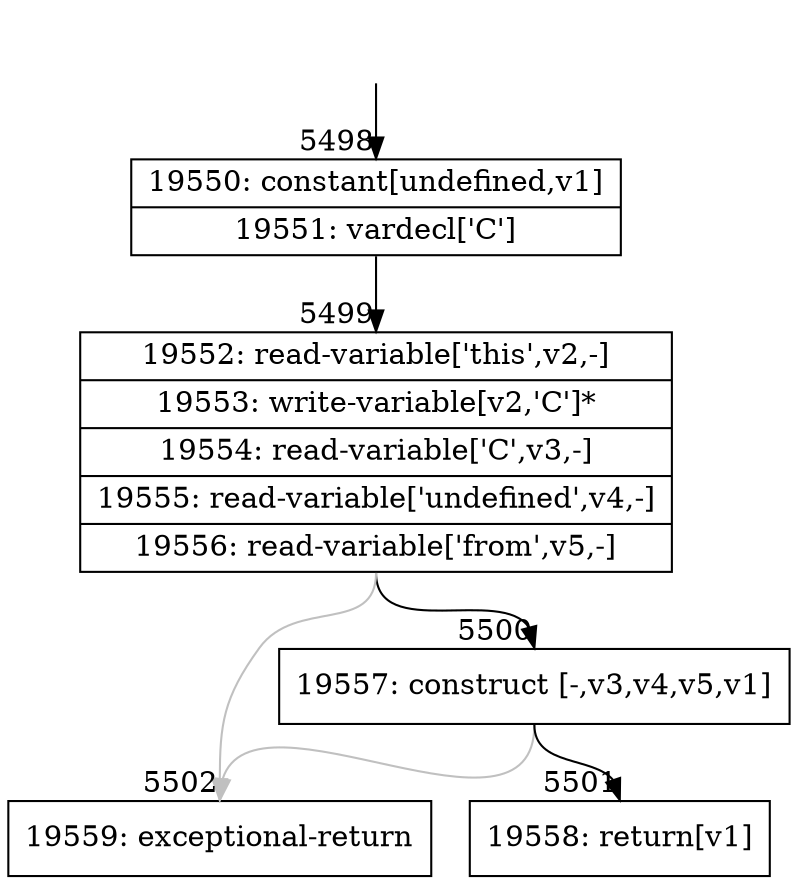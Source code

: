 digraph {
rankdir="TD"
BB_entry442[shape=none,label=""];
BB_entry442 -> BB5498 [tailport=s, headport=n, headlabel="    5498"]
BB5498 [shape=record label="{19550: constant[undefined,v1]|19551: vardecl['C']}" ] 
BB5498 -> BB5499 [tailport=s, headport=n, headlabel="      5499"]
BB5499 [shape=record label="{19552: read-variable['this',v2,-]|19553: write-variable[v2,'C']*|19554: read-variable['C',v3,-]|19555: read-variable['undefined',v4,-]|19556: read-variable['from',v5,-]}" ] 
BB5499 -> BB5500 [tailport=s, headport=n, headlabel="      5500"]
BB5499 -> BB5502 [tailport=s, headport=n, color=gray, headlabel="      5502"]
BB5500 [shape=record label="{19557: construct [-,v3,v4,v5,v1]}" ] 
BB5500 -> BB5501 [tailport=s, headport=n, headlabel="      5501"]
BB5500 -> BB5502 [tailport=s, headport=n, color=gray]
BB5501 [shape=record label="{19558: return[v1]}" ] 
BB5502 [shape=record label="{19559: exceptional-return}" ] 
//#$~ 9928
}
